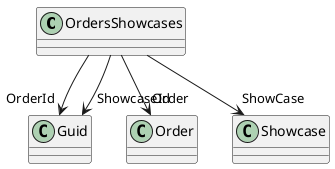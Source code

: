 @startuml
class OrdersShowcases {
}
OrdersShowcases --> "OrderId" Guid
OrdersShowcases --> "Order" Order
OrdersShowcases --> "ShowcaseId" Guid
OrdersShowcases --> "ShowCase" Showcase
@enduml
